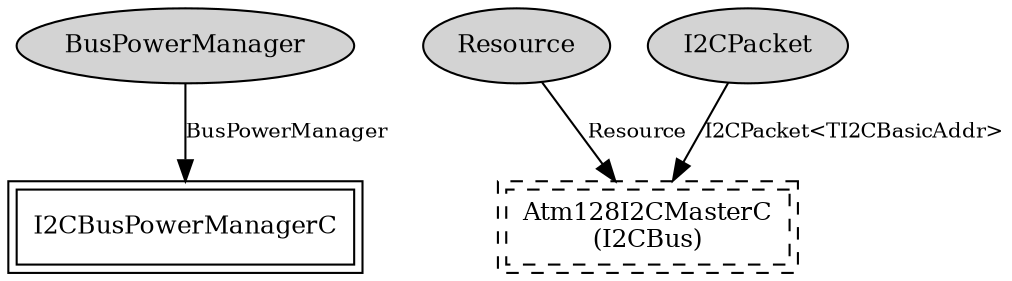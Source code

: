 digraph "tos.platforms.ucmini.chips.bh1750fvi.HplBh1750C" {
  n0x40aaeb60 [shape=ellipse, style=filled, label="BusPowerManager", fontsize=12];
  "I2CBusPowerManagerC" [fontsize=12, shape=box,peripheries=2, URL="../chtml/tos.platforms.ucmini.I2CBusPowerManagerC.html"];
  n0x40aae410 [shape=ellipse, style=filled, label="Resource", fontsize=12];
  "HplBh1750C.I2CBus" [fontsize=12, shape=box,peripheries=2, style=dashed, label="Atm128I2CMasterC\n(I2CBus)", URL="../chtml/tos.chips.atm128.i2c.Atm128I2CMasterC.html"];
  n0x40ab34e8 [shape=ellipse, style=filled, label="I2CPacket", fontsize=12];
  "HplBh1750C.I2CBus" [fontsize=12, shape=box,peripheries=2, style=dashed, label="Atm128I2CMasterC\n(I2CBus)", URL="../chtml/tos.chips.atm128.i2c.Atm128I2CMasterC.html"];
  "n0x40aaeb60" -> "I2CBusPowerManagerC" [label="BusPowerManager", URL="../ihtml/tos.chips.atm128rfa1.BusPowerManager.html", fontsize=10];
  "n0x40aae410" -> "HplBh1750C.I2CBus" [label="Resource", URL="../ihtml/tos.interfaces.Resource.html", fontsize=10];
  "n0x40ab34e8" -> "HplBh1750C.I2CBus" [label="I2CPacket<TI2CBasicAddr>", URL="../ihtml/tos.interfaces.I2CPacket.html", fontsize=10];
}
